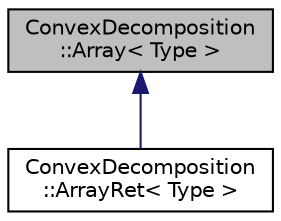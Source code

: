 digraph "ConvexDecomposition::Array&lt; Type &gt;"
{
  edge [fontname="Helvetica",fontsize="10",labelfontname="Helvetica",labelfontsize="10"];
  node [fontname="Helvetica",fontsize="10",shape=record];
  Node1 [label="ConvexDecomposition\l::Array\< Type \>",height=0.2,width=0.4,color="black", fillcolor="grey75", style="filled", fontcolor="black"];
  Node1 -> Node2 [dir="back",color="midnightblue",fontsize="10",style="solid",fontname="Helvetica"];
  Node2 [label="ConvexDecomposition\l::ArrayRet\< Type \>",height=0.2,width=0.4,color="black", fillcolor="white", style="filled",URL="$singleton_convex_decomposition_1_1_array_ret.html"];
}
